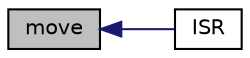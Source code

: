 digraph "move"
{
  edge [fontname="Helvetica",fontsize="10",labelfontname="Helvetica",labelfontsize="10"];
  node [fontname="Helvetica",fontsize="10",shape=record];
  rankdir="LR";
  Node41 [label="move",height=0.2,width=0.4,color="black", fillcolor="grey75", style="filled", fontcolor="black"];
  Node41 -> Node42 [dir="back",color="midnightblue",fontsize="10",style="solid",fontname="Helvetica"];
  Node42 [label="ISR",height=0.2,width=0.4,color="black", fillcolor="white", style="filled",URL="$tetris_8c.html#add2d7cdddfb682dcc0391e60cf42c7d6"];
}
